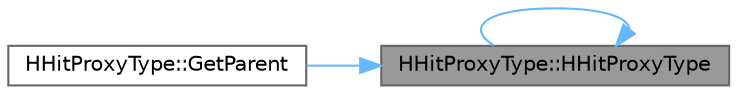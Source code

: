 digraph "HHitProxyType::HHitProxyType"
{
 // INTERACTIVE_SVG=YES
 // LATEX_PDF_SIZE
  bgcolor="transparent";
  edge [fontname=Helvetica,fontsize=10,labelfontname=Helvetica,labelfontsize=10];
  node [fontname=Helvetica,fontsize=10,shape=box,height=0.2,width=0.4];
  rankdir="RL";
  Node1 [id="Node000001",label="HHitProxyType::HHitProxyType",height=0.2,width=0.4,color="gray40", fillcolor="grey60", style="filled", fontcolor="black",tooltip=" "];
  Node1 -> Node1 [id="edge1_Node000001_Node000001",dir="back",color="steelblue1",style="solid",tooltip=" "];
  Node1 -> Node2 [id="edge2_Node000001_Node000002",dir="back",color="steelblue1",style="solid",tooltip=" "];
  Node2 [id="Node000002",label="HHitProxyType::GetParent",height=0.2,width=0.4,color="grey40", fillcolor="white", style="filled",URL="$d8/d57/classHHitProxyType.html#aa7f53d7bf7d0980885b3a225186f5c84",tooltip=" "];
}
